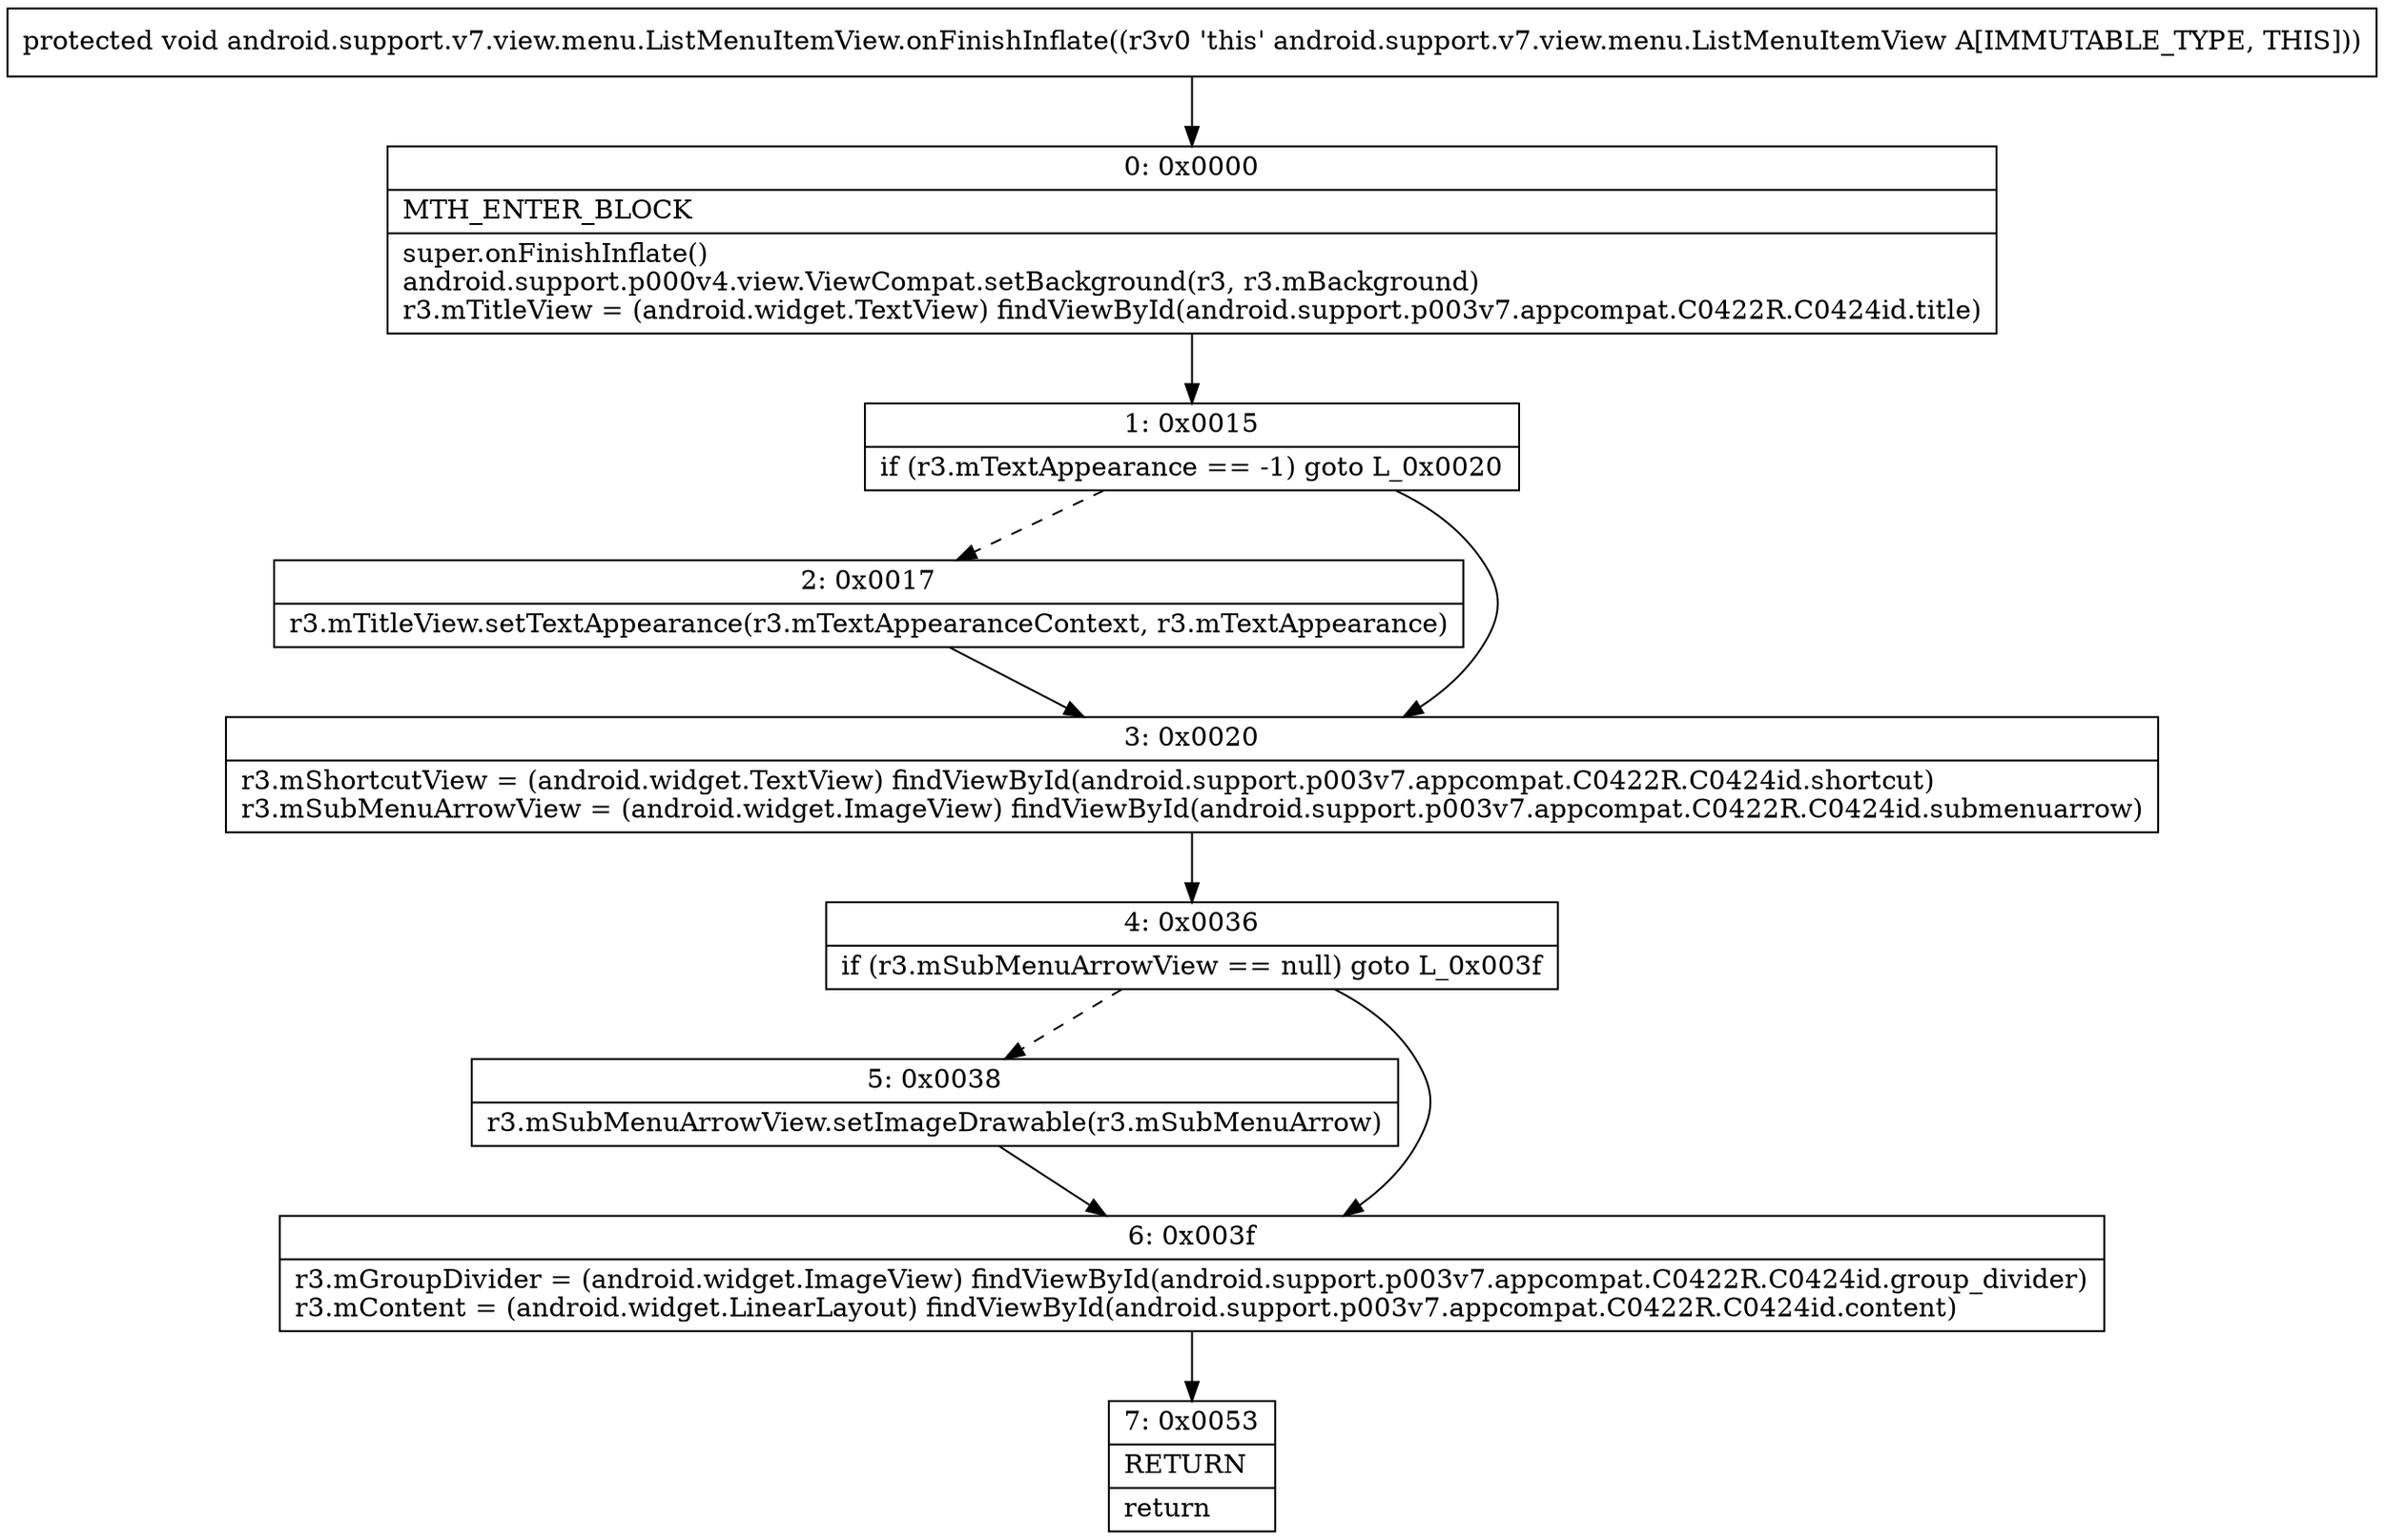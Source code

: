 digraph "CFG forandroid.support.v7.view.menu.ListMenuItemView.onFinishInflate()V" {
Node_0 [shape=record,label="{0\:\ 0x0000|MTH_ENTER_BLOCK\l|super.onFinishInflate()\landroid.support.p000v4.view.ViewCompat.setBackground(r3, r3.mBackground)\lr3.mTitleView = (android.widget.TextView) findViewById(android.support.p003v7.appcompat.C0422R.C0424id.title)\l}"];
Node_1 [shape=record,label="{1\:\ 0x0015|if (r3.mTextAppearance == \-1) goto L_0x0020\l}"];
Node_2 [shape=record,label="{2\:\ 0x0017|r3.mTitleView.setTextAppearance(r3.mTextAppearanceContext, r3.mTextAppearance)\l}"];
Node_3 [shape=record,label="{3\:\ 0x0020|r3.mShortcutView = (android.widget.TextView) findViewById(android.support.p003v7.appcompat.C0422R.C0424id.shortcut)\lr3.mSubMenuArrowView = (android.widget.ImageView) findViewById(android.support.p003v7.appcompat.C0422R.C0424id.submenuarrow)\l}"];
Node_4 [shape=record,label="{4\:\ 0x0036|if (r3.mSubMenuArrowView == null) goto L_0x003f\l}"];
Node_5 [shape=record,label="{5\:\ 0x0038|r3.mSubMenuArrowView.setImageDrawable(r3.mSubMenuArrow)\l}"];
Node_6 [shape=record,label="{6\:\ 0x003f|r3.mGroupDivider = (android.widget.ImageView) findViewById(android.support.p003v7.appcompat.C0422R.C0424id.group_divider)\lr3.mContent = (android.widget.LinearLayout) findViewById(android.support.p003v7.appcompat.C0422R.C0424id.content)\l}"];
Node_7 [shape=record,label="{7\:\ 0x0053|RETURN\l|return\l}"];
MethodNode[shape=record,label="{protected void android.support.v7.view.menu.ListMenuItemView.onFinishInflate((r3v0 'this' android.support.v7.view.menu.ListMenuItemView A[IMMUTABLE_TYPE, THIS])) }"];
MethodNode -> Node_0;
Node_0 -> Node_1;
Node_1 -> Node_2[style=dashed];
Node_1 -> Node_3;
Node_2 -> Node_3;
Node_3 -> Node_4;
Node_4 -> Node_5[style=dashed];
Node_4 -> Node_6;
Node_5 -> Node_6;
Node_6 -> Node_7;
}

